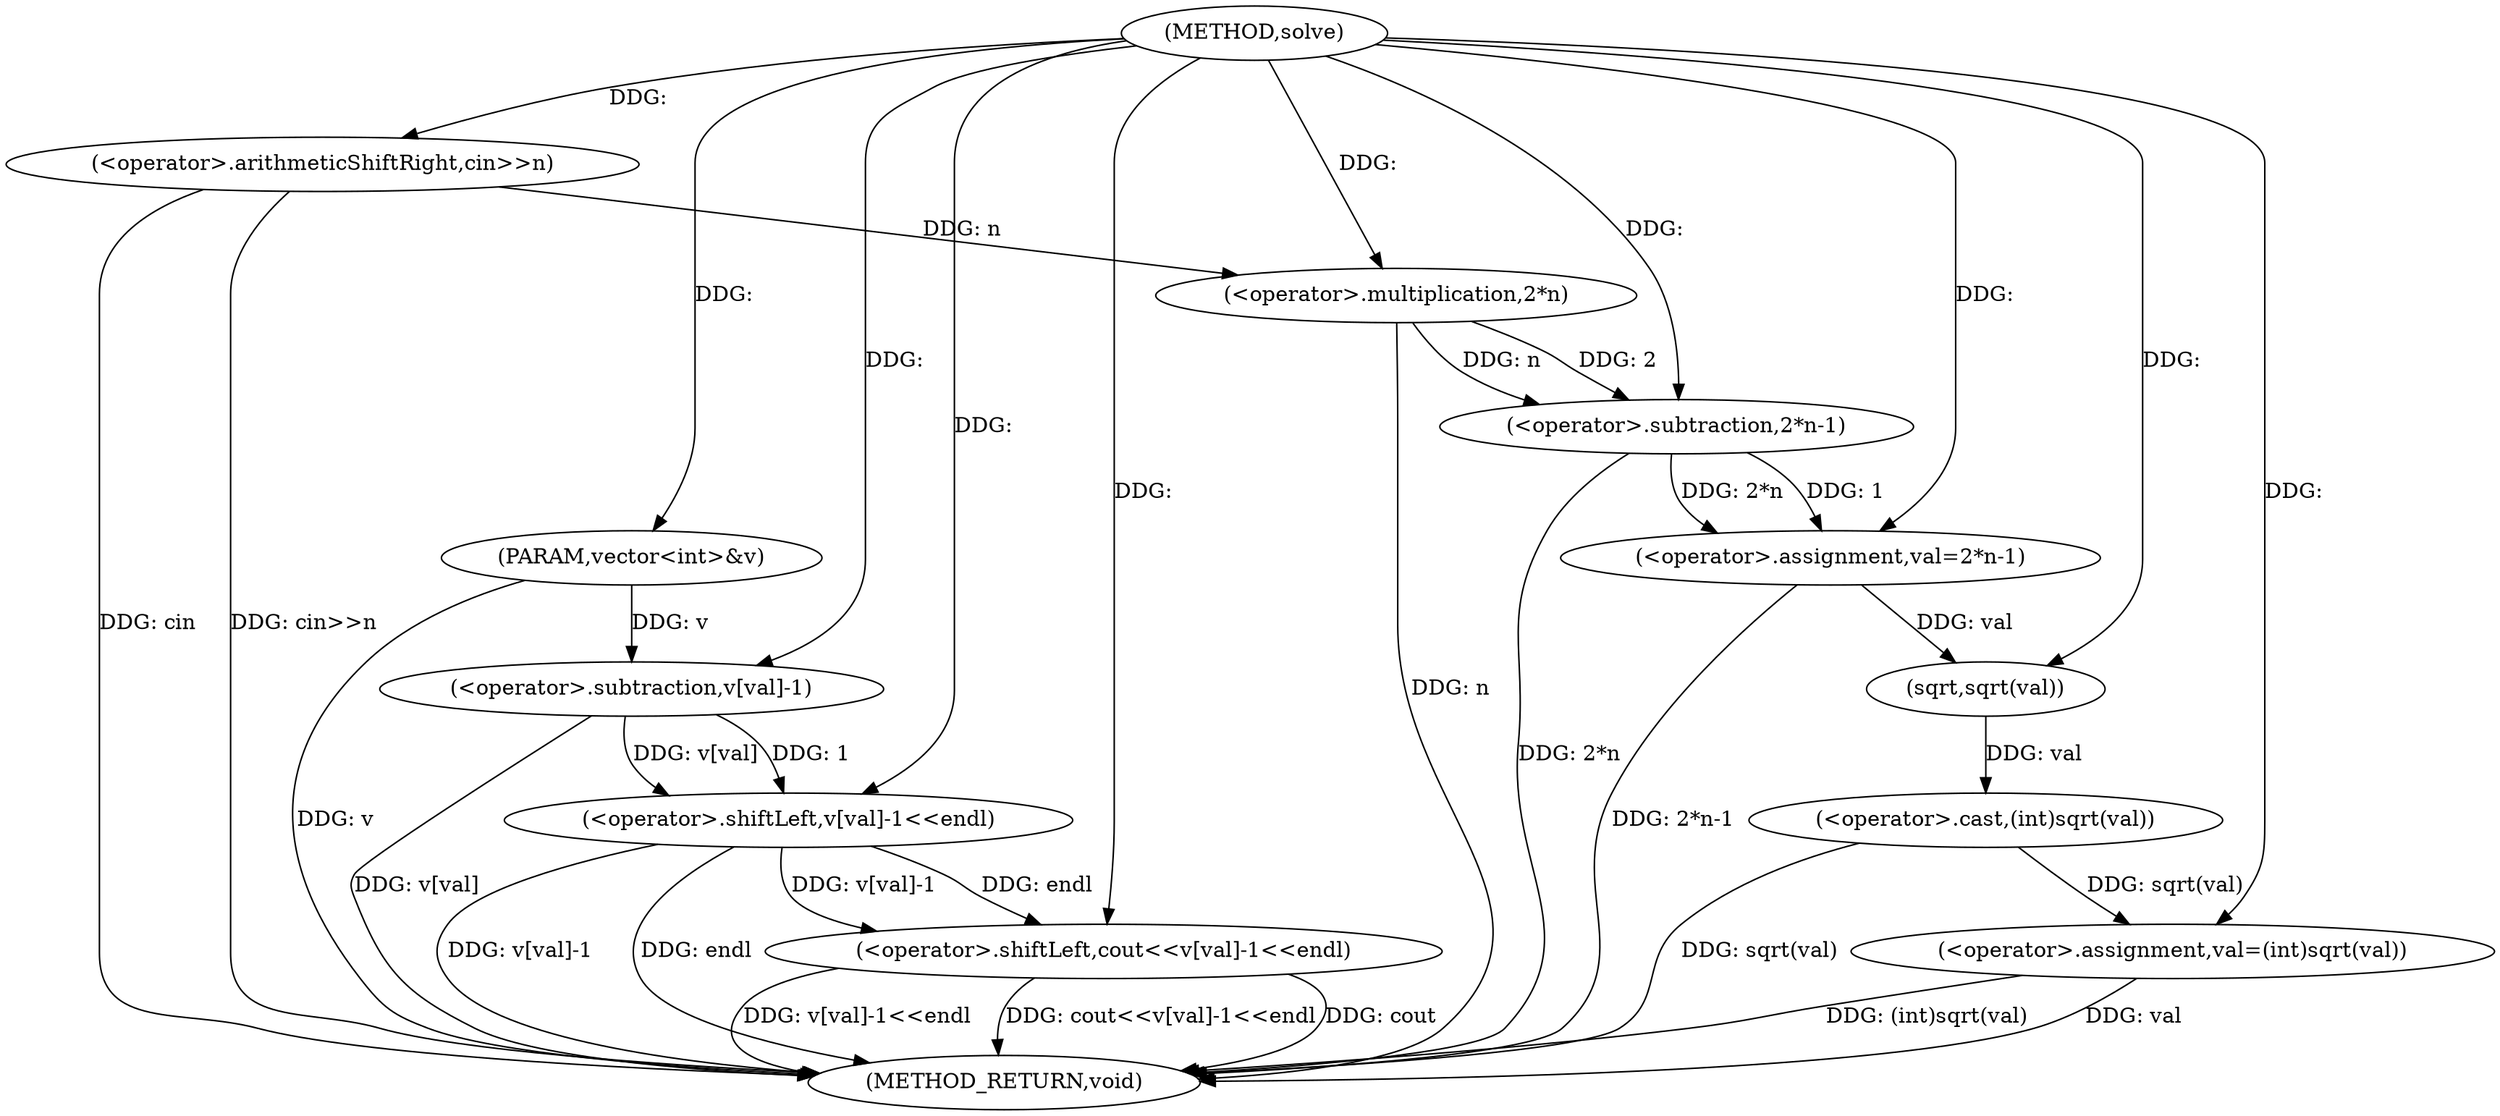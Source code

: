 digraph "solve" {  
"1000102" [label = "(METHOD,solve)" ]
"1000132" [label = "(METHOD_RETURN,void)" ]
"1000103" [label = "(PARAM,vector<int>&v)" ]
"1000106" [label = "(<operator>.arithmeticShiftRight,cin>>n)" ]
"1000110" [label = "(<operator>.assignment,val=2*n-1)" ]
"1000117" [label = "(<operator>.assignment,val=(int)sqrt(val))" ]
"1000123" [label = "(<operator>.shiftLeft,cout<<v[val]-1<<endl)" ]
"1000112" [label = "(<operator>.subtraction,2*n-1)" ]
"1000119" [label = "(<operator>.cast,(int)sqrt(val))" ]
"1000125" [label = "(<operator>.shiftLeft,v[val]-1<<endl)" ]
"1000113" [label = "(<operator>.multiplication,2*n)" ]
"1000121" [label = "(sqrt,sqrt(val))" ]
"1000126" [label = "(<operator>.subtraction,v[val]-1)" ]
  "1000103" -> "1000132"  [ label = "DDG: v"] 
  "1000106" -> "1000132"  [ label = "DDG: cin>>n"] 
  "1000113" -> "1000132"  [ label = "DDG: n"] 
  "1000112" -> "1000132"  [ label = "DDG: 2*n"] 
  "1000110" -> "1000132"  [ label = "DDG: 2*n-1"] 
  "1000117" -> "1000132"  [ label = "DDG: val"] 
  "1000119" -> "1000132"  [ label = "DDG: sqrt(val)"] 
  "1000117" -> "1000132"  [ label = "DDG: (int)sqrt(val)"] 
  "1000126" -> "1000132"  [ label = "DDG: v[val]"] 
  "1000125" -> "1000132"  [ label = "DDG: v[val]-1"] 
  "1000123" -> "1000132"  [ label = "DDG: v[val]-1<<endl"] 
  "1000123" -> "1000132"  [ label = "DDG: cout<<v[val]-1<<endl"] 
  "1000125" -> "1000132"  [ label = "DDG: endl"] 
  "1000106" -> "1000132"  [ label = "DDG: cin"] 
  "1000123" -> "1000132"  [ label = "DDG: cout"] 
  "1000102" -> "1000103"  [ label = "DDG: "] 
  "1000112" -> "1000110"  [ label = "DDG: 1"] 
  "1000112" -> "1000110"  [ label = "DDG: 2*n"] 
  "1000119" -> "1000117"  [ label = "DDG: sqrt(val)"] 
  "1000102" -> "1000106"  [ label = "DDG: "] 
  "1000102" -> "1000110"  [ label = "DDG: "] 
  "1000102" -> "1000117"  [ label = "DDG: "] 
  "1000102" -> "1000123"  [ label = "DDG: "] 
  "1000125" -> "1000123"  [ label = "DDG: endl"] 
  "1000125" -> "1000123"  [ label = "DDG: v[val]-1"] 
  "1000113" -> "1000112"  [ label = "DDG: n"] 
  "1000113" -> "1000112"  [ label = "DDG: 2"] 
  "1000102" -> "1000112"  [ label = "DDG: "] 
  "1000121" -> "1000119"  [ label = "DDG: val"] 
  "1000126" -> "1000125"  [ label = "DDG: v[val]"] 
  "1000126" -> "1000125"  [ label = "DDG: 1"] 
  "1000102" -> "1000125"  [ label = "DDG: "] 
  "1000102" -> "1000113"  [ label = "DDG: "] 
  "1000106" -> "1000113"  [ label = "DDG: n"] 
  "1000110" -> "1000121"  [ label = "DDG: val"] 
  "1000102" -> "1000121"  [ label = "DDG: "] 
  "1000103" -> "1000126"  [ label = "DDG: v"] 
  "1000102" -> "1000126"  [ label = "DDG: "] 
}
